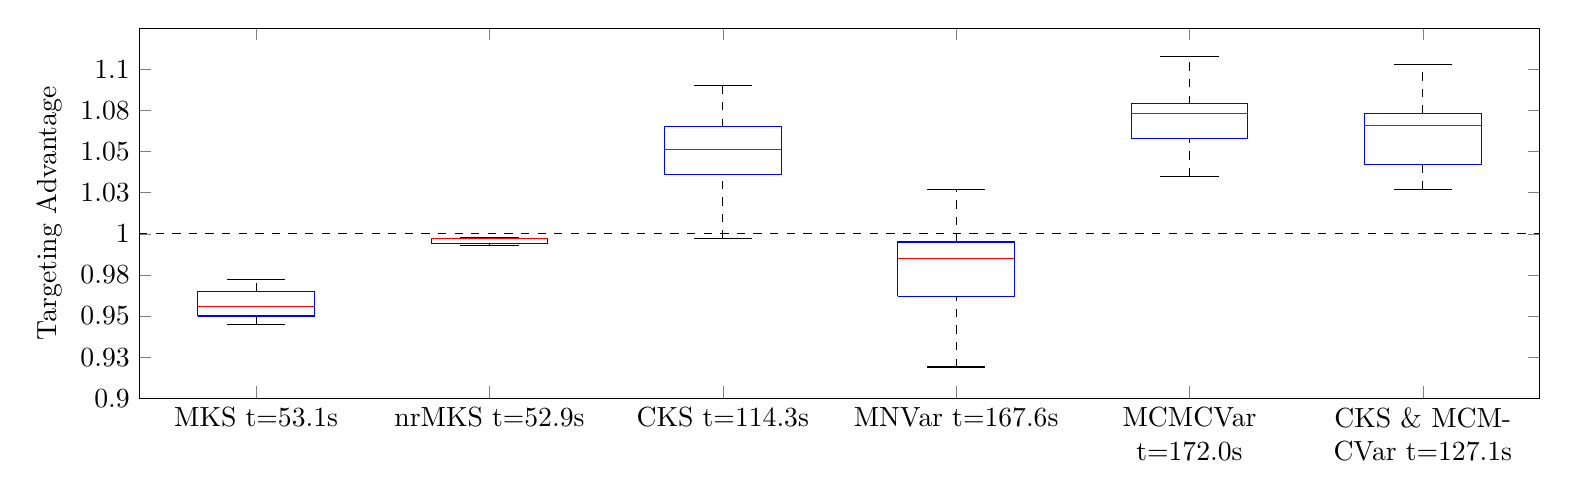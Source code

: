 % This file was created by matlab2tikz v0.4.7 running on MATLAB 8.1.
% Copyright (c) 2008--2014, Nico Schlömer <nico.schloemer@gmail.com>
% All rights reserved.
% Minimal pgfplots version: 1.3
% 
% The latest updates can be retrieved from
%   http://www.mathworks.com/matlabcentral/fileexchange/22022-matlab2tikz
% where you can also make suggestions and rate matlab2tikz.
% 
\begin{tikzpicture}

\begin{axis}[%
width=7in,
height=1.85in,
unbounded coords=jump,
scale only axis,
xmin=0.5,
xmax=6.5,
xtick={1, 2, 3, 4, 5, 6,7},%ugliness here
xticklabels={MKS t=53.1s,nrMKS t=52.9s,CKS t=114.3s,MNVar t=167.6s,MCMCVar t=172.0s,CKS \& MCMCVar t=127.1s},%and there
x tick label style={text width=3cm,align=center}, %font=\small,
ymin=0.90,
ymax=1.125,
ytick={.9,.925,.95,.975,1,1.025,1.05,1.075,1.1},
ylabel=Targeting Advantage
]
\addplot [color=black,dashed,forget plot]
  table[row sep=crcr]{1	0.965\\
1	0.972\\
};
\addplot [color=black,dashed,forget plot]
  table[row sep=crcr]{2	0.997\\
2	0.998\\
};
\addplot [color=black,dashed,forget plot]
  table[row sep=crcr]{3	1.065\\
3	1.09\\
};
\addplot [color=black,dashed,forget plot]
  table[row sep=crcr]{4	0.995\\
4	1.027\\
};
\addplot [color=black,dashed,forget plot]
  table[row sep=crcr]{5	1.079\\
5	1.108\\
};
\addplot [color=black,dashed,forget plot]
  table[row sep=crcr]{6	1.073\\
6	1.103\\
};
\addplot [color=black,dashed,forget plot]
  table[row sep=crcr]{1	0.945\\
1	0.95\\
};
\addplot [color=black,dashed,forget plot]
  table[row sep=crcr]{2	0.993\\
2	0.994\\
};
\addplot [color=black,dashed,forget plot]
  table[row sep=crcr]{3	0.997\\
3	1.036\\
};
\addplot [color=black,dashed,forget plot]
  table[row sep=crcr]{4	0.919\\
4	0.962\\
};
\addplot [color=black,dashed,forget plot]
  table[row sep=crcr]{5	1.035\\
5	1.058\\
};
\addplot [color=black,dashed,forget plot]
  table[row sep=crcr]{6	1.027\\
6	1.042\\
};
\addplot [color=black,solid,forget plot]
  table[row sep=crcr]{0.875	0.972\\
1.125	0.972\\
};
\addplot [color=black,solid,forget plot]
  table[row sep=crcr]{1.875	0.998\\
2.125	0.998\\
};
\addplot [color=black,solid,forget plot]
  table[row sep=crcr]{2.875	1.09\\
3.125	1.09\\
};
\addplot [color=black,solid,forget plot]
  table[row sep=crcr]{3.875	1.027\\
4.125	1.027\\
};
\addplot [color=black,solid,forget plot]
  table[row sep=crcr]{4.875	1.108\\
5.125	1.108\\
};
\addplot [color=black,solid,forget plot]
  table[row sep=crcr]{5.875	1.103\\
6.125	1.103\\
};
\addplot [color=black,solid,forget plot]
  table[row sep=crcr]{0.875	0.945\\
1.125	0.945\\
};
\addplot [color=black,solid,forget plot]
  table[row sep=crcr]{1.875	0.993\\
2.125	0.993\\
};
\addplot [color=black,solid,forget plot]
  table[row sep=crcr]{2.875	0.997\\
3.125	0.997\\
};
\addplot [color=black,solid,forget plot]
  table[row sep=crcr]{3.875	0.919\\
4.125	0.919\\
};
\addplot [color=black,solid,forget plot]
  table[row sep=crcr]{4.875	1.035\\
5.125	1.035\\
};
\addplot [color=black,solid,forget plot]
  table[row sep=crcr]{5.875	1.027\\
6.125	1.027\\
};
\addplot [color=blue,solid,forget plot]
  table[row sep=crcr]{0.75	0.95\\
0.75	0.965\\
1.25	0.965\\
1.25	0.95\\
0.75	0.95\\
};
\addplot [color=blue,solid,forget plot]
  table[row sep=crcr]{1.75	0.994\\
1.75	0.997\\
2.25	0.997\\
2.25	0.994\\
1.75	0.994\\
};
\addplot [color=blue,solid,forget plot]
  table[row sep=crcr]{2.75	1.036\\
2.75	1.065\\
3.25	1.065\\
3.25	1.036\\
2.75	1.036\\
};
\addplot [color=blue,solid,forget plot]
  table[row sep=crcr]{3.75	0.962\\
3.75	0.995\\
4.25	0.995\\
4.25	0.962\\
3.75	0.962\\
};
\addplot [color=blue,solid,forget plot]
  table[row sep=crcr]{4.75	1.058\\
4.75	1.079\\
5.25	1.079\\
5.25	1.058\\
4.75	1.058\\
};
\addplot [color=blue,solid,forget plot]
  table[row sep=crcr]{5.75	1.042\\
5.75	1.073\\
6.25	1.073\\
6.25	1.042\\
5.75	1.042\\
};
\addplot [color=red,solid,forget plot]
  table[row sep=crcr]{0.75	0.956\\
1.25	0.956\\
};
\addplot [color=red,solid,forget plot]
  table[row sep=crcr]{1.75	0.997\\
2.25	0.997\\
};
\addplot [color=red,solid,forget plot]
  table[row sep=crcr]{2.75	1.051\\
3.25	1.051\\
};
\addplot [color=red,solid,forget plot]
  table[row sep=crcr]{3.75	0.985\\
4.25	0.985\\
};
\addplot [color=red,solid,forget plot]
  table[row sep=crcr]{4.75	1.073\\
5.25	1.073\\
};
\addplot [color=red,solid,forget plot]
  table[row sep=crcr]{5.75	1.066\\
6.25	1.066\\
};
\addplot [color=black,dashed,forget plot]
  table[row sep=crcr]{0	1\\
1	1\\
2	1\\
3	1\\
4	1\\
5	1\\
6	1\\
7	1\\
};
\end{axis}
\end{tikzpicture}%
